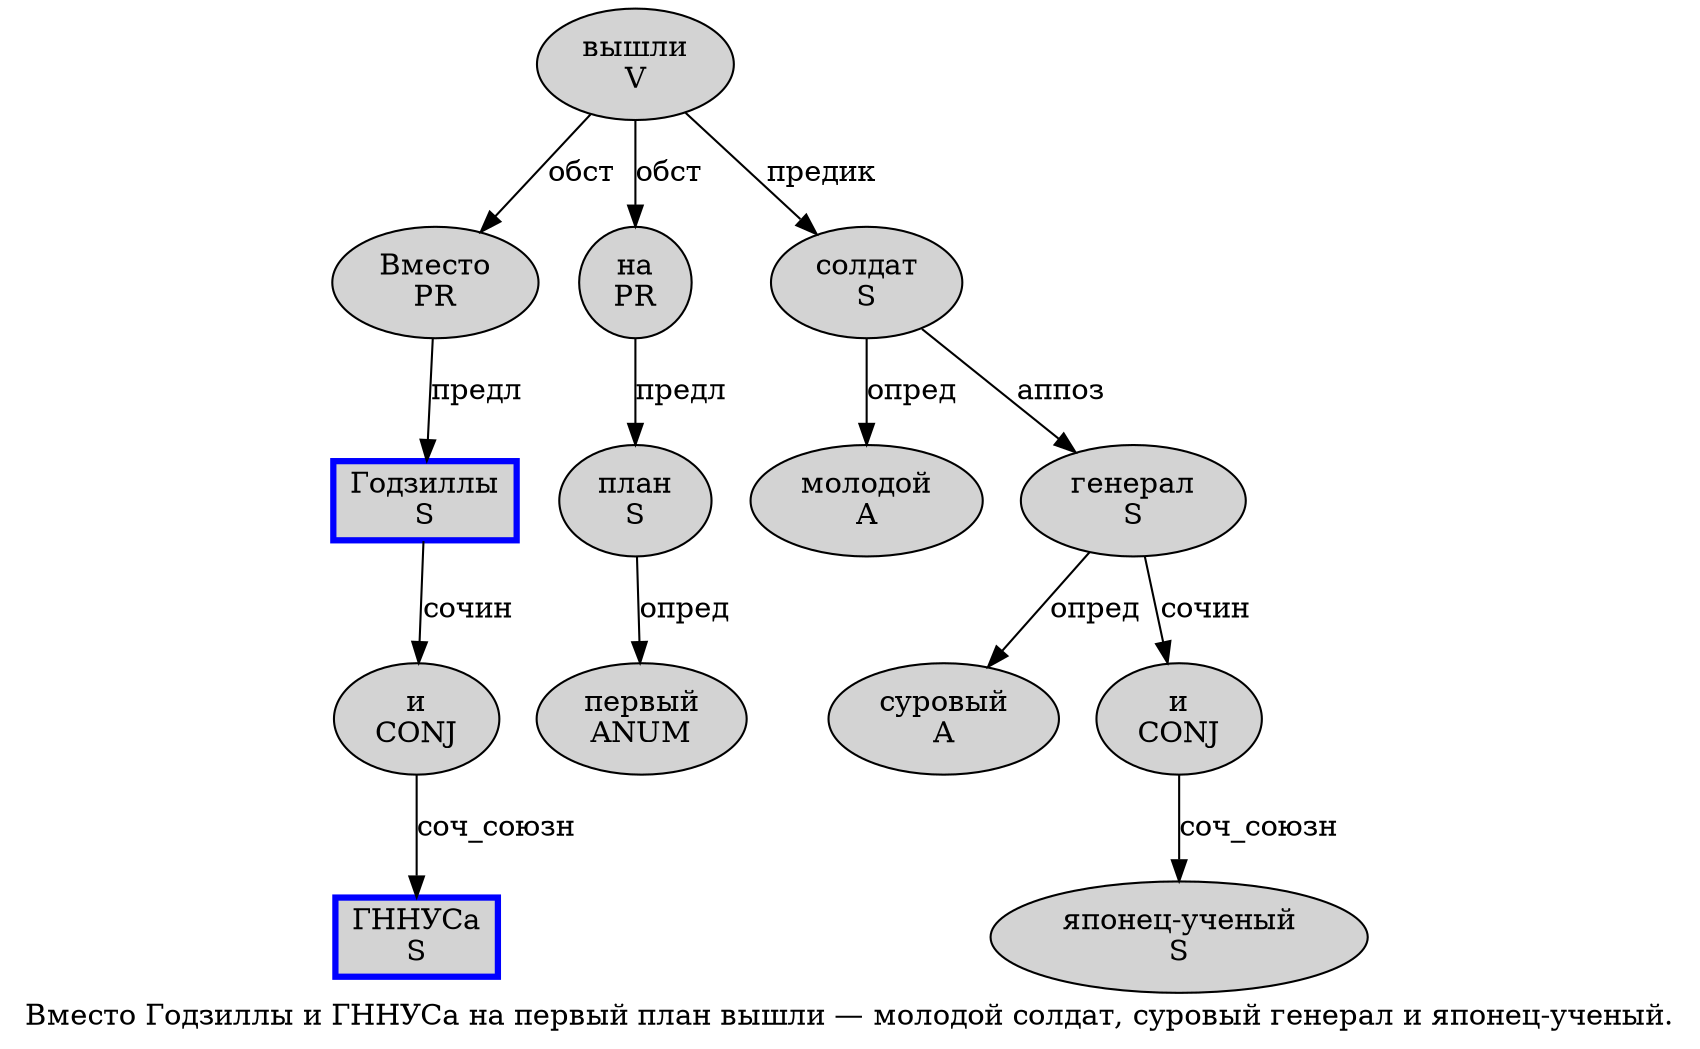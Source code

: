 digraph SENTENCE_4604 {
	graph [label="Вместо Годзиллы и ГННУСа на первый план вышли — молодой солдат, суровый генерал и японец-ученый."]
	node [style=filled]
		0 [label="Вместо
PR" color="" fillcolor=lightgray penwidth=1 shape=ellipse]
		1 [label="Годзиллы
S" color=blue fillcolor=lightgray penwidth=3 shape=box]
		2 [label="и
CONJ" color="" fillcolor=lightgray penwidth=1 shape=ellipse]
		3 [label="ГННУСа
S" color=blue fillcolor=lightgray penwidth=3 shape=box]
		4 [label="на
PR" color="" fillcolor=lightgray penwidth=1 shape=ellipse]
		5 [label="первый
ANUM" color="" fillcolor=lightgray penwidth=1 shape=ellipse]
		6 [label="план
S" color="" fillcolor=lightgray penwidth=1 shape=ellipse]
		7 [label="вышли
V" color="" fillcolor=lightgray penwidth=1 shape=ellipse]
		9 [label="молодой
A" color="" fillcolor=lightgray penwidth=1 shape=ellipse]
		10 [label="солдат
S" color="" fillcolor=lightgray penwidth=1 shape=ellipse]
		12 [label="суровый
A" color="" fillcolor=lightgray penwidth=1 shape=ellipse]
		13 [label="генерал
S" color="" fillcolor=lightgray penwidth=1 shape=ellipse]
		14 [label="и
CONJ" color="" fillcolor=lightgray penwidth=1 shape=ellipse]
		15 [label="японец-ученый
S" color="" fillcolor=lightgray penwidth=1 shape=ellipse]
			0 -> 1 [label="предл"]
			2 -> 3 [label="соч_союзн"]
			1 -> 2 [label="сочин"]
			14 -> 15 [label="соч_союзн"]
			13 -> 12 [label="опред"]
			13 -> 14 [label="сочин"]
			10 -> 9 [label="опред"]
			10 -> 13 [label="аппоз"]
			6 -> 5 [label="опред"]
			7 -> 0 [label="обст"]
			7 -> 4 [label="обст"]
			7 -> 10 [label="предик"]
			4 -> 6 [label="предл"]
}